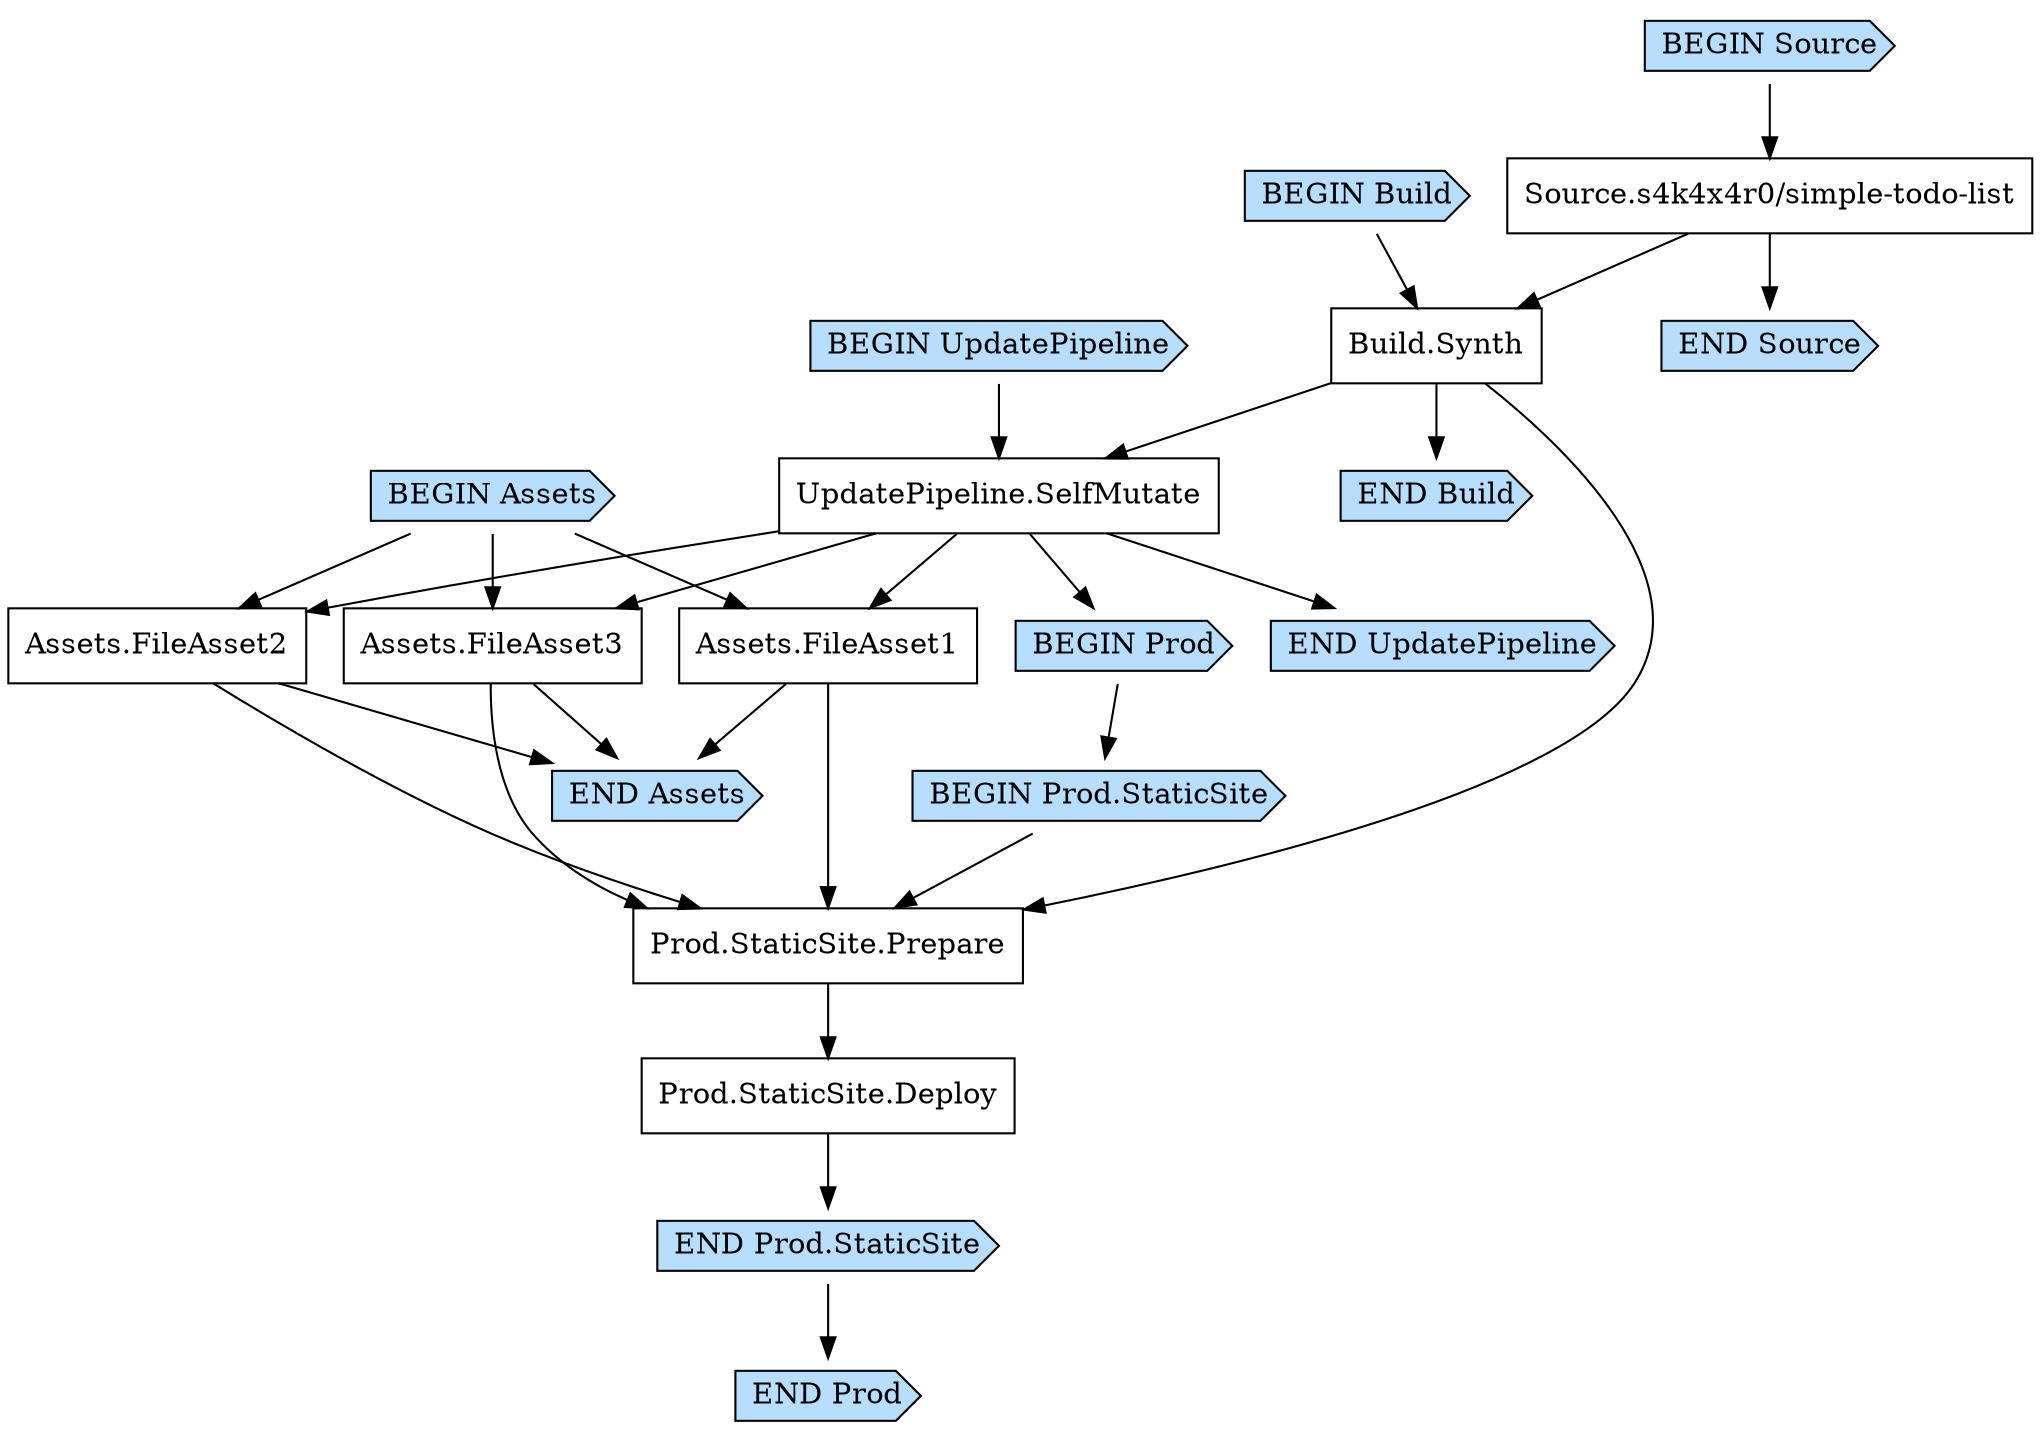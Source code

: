 digraph G {
  # Arrows represent an "unlocks" relationship (opposite of dependency). So chosen
  # because the layout looks more natural that way.
  # To represent subgraph dependencies, subgraphs are represented by BEGIN/END nodes.
  # To render: `dot -Tsvg PipelineStackPipeline9DB740AF.dot > graph.svg`, open in a browser.
  node [shape="box"];
"BEGIN Build" [shape="cds", style="filled", fillcolor="#b7deff"];
"END Build" [shape="cds", style="filled", fillcolor="#b7deff"];
"Build.Synth";
"Source.s4k4x4r0/simple-todo-list" -> "Build.Synth";
"BEGIN Build" -> "Build.Synth";
"Build.Synth" -> "END Build";
"BEGIN UpdatePipeline" [shape="cds", style="filled", fillcolor="#b7deff"];
"END UpdatePipeline" [shape="cds", style="filled", fillcolor="#b7deff"];
"UpdatePipeline.SelfMutate";
"Build.Synth" -> "UpdatePipeline.SelfMutate";
"BEGIN UpdatePipeline" -> "UpdatePipeline.SelfMutate";
"UpdatePipeline.SelfMutate" -> "END UpdatePipeline";
"BEGIN Assets" [shape="cds", style="filled", fillcolor="#b7deff"];
"END Assets" [shape="cds", style="filled", fillcolor="#b7deff"];
"Assets.FileAsset1";
"UpdatePipeline.SelfMutate" -> "Assets.FileAsset1";
"Assets.FileAsset2";
"UpdatePipeline.SelfMutate" -> "Assets.FileAsset2";
"Assets.FileAsset3";
"UpdatePipeline.SelfMutate" -> "Assets.FileAsset3";
"BEGIN Assets" -> "Assets.FileAsset1";
"BEGIN Assets" -> "Assets.FileAsset2";
"BEGIN Assets" -> "Assets.FileAsset3";
"Assets.FileAsset1" -> "END Assets";
"Assets.FileAsset2" -> "END Assets";
"Assets.FileAsset3" -> "END Assets";
"BEGIN Prod" [shape="cds", style="filled", fillcolor="#b7deff"];
"END Prod" [shape="cds", style="filled", fillcolor="#b7deff"];
"UpdatePipeline.SelfMutate" -> "BEGIN Prod";
"BEGIN Prod.StaticSite" [shape="cds", style="filled", fillcolor="#b7deff"];
"END Prod.StaticSite" [shape="cds", style="filled", fillcolor="#b7deff"];
"Prod.StaticSite.Deploy";
"Prod.StaticSite.Prepare" -> "Prod.StaticSite.Deploy";
"Prod.StaticSite.Prepare";
"Build.Synth" -> "Prod.StaticSite.Prepare";
"Assets.FileAsset1" -> "Prod.StaticSite.Prepare";
"Assets.FileAsset2" -> "Prod.StaticSite.Prepare";
"Assets.FileAsset3" -> "Prod.StaticSite.Prepare";
"BEGIN Prod.StaticSite" -> "Prod.StaticSite.Prepare";
"Prod.StaticSite.Deploy" -> "END Prod.StaticSite";
"BEGIN Prod" -> "BEGIN Prod.StaticSite";
"END Prod.StaticSite" -> "END Prod";
"BEGIN Source" [shape="cds", style="filled", fillcolor="#b7deff"];
"END Source" [shape="cds", style="filled", fillcolor="#b7deff"];
"Source.s4k4x4r0/simple-todo-list";
"BEGIN Source" -> "Source.s4k4x4r0/simple-todo-list";
"Source.s4k4x4r0/simple-todo-list" -> "END Source";
}